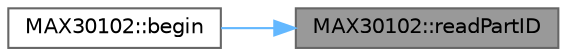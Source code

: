 digraph "MAX30102::readPartID"
{
 // LATEX_PDF_SIZE
  bgcolor="transparent";
  edge [fontname=Helvetica,fontsize=10,labelfontname=Helvetica,labelfontsize=10];
  node [fontname=Helvetica,fontsize=10,shape=box,height=0.2,width=0.4];
  rankdir="RL";
  Node1 [id="Node000001",label="MAX30102::readPartID",height=0.2,width=0.4,color="gray40", fillcolor="grey60", style="filled", fontcolor="black",tooltip="Read the part ID of the MAX30102 sensor."];
  Node1 -> Node2 [id="edge1_Node000001_Node000002",dir="back",color="steelblue1",style="solid",tooltip=" "];
  Node2 [id="Node000002",label="MAX30102::begin",height=0.2,width=0.4,color="grey40", fillcolor="white", style="filled",URL="$classMAX30102.html#ab148e8492b5c8b5bc60b501ed84f3d46",tooltip="Initializes sensor."];
}
